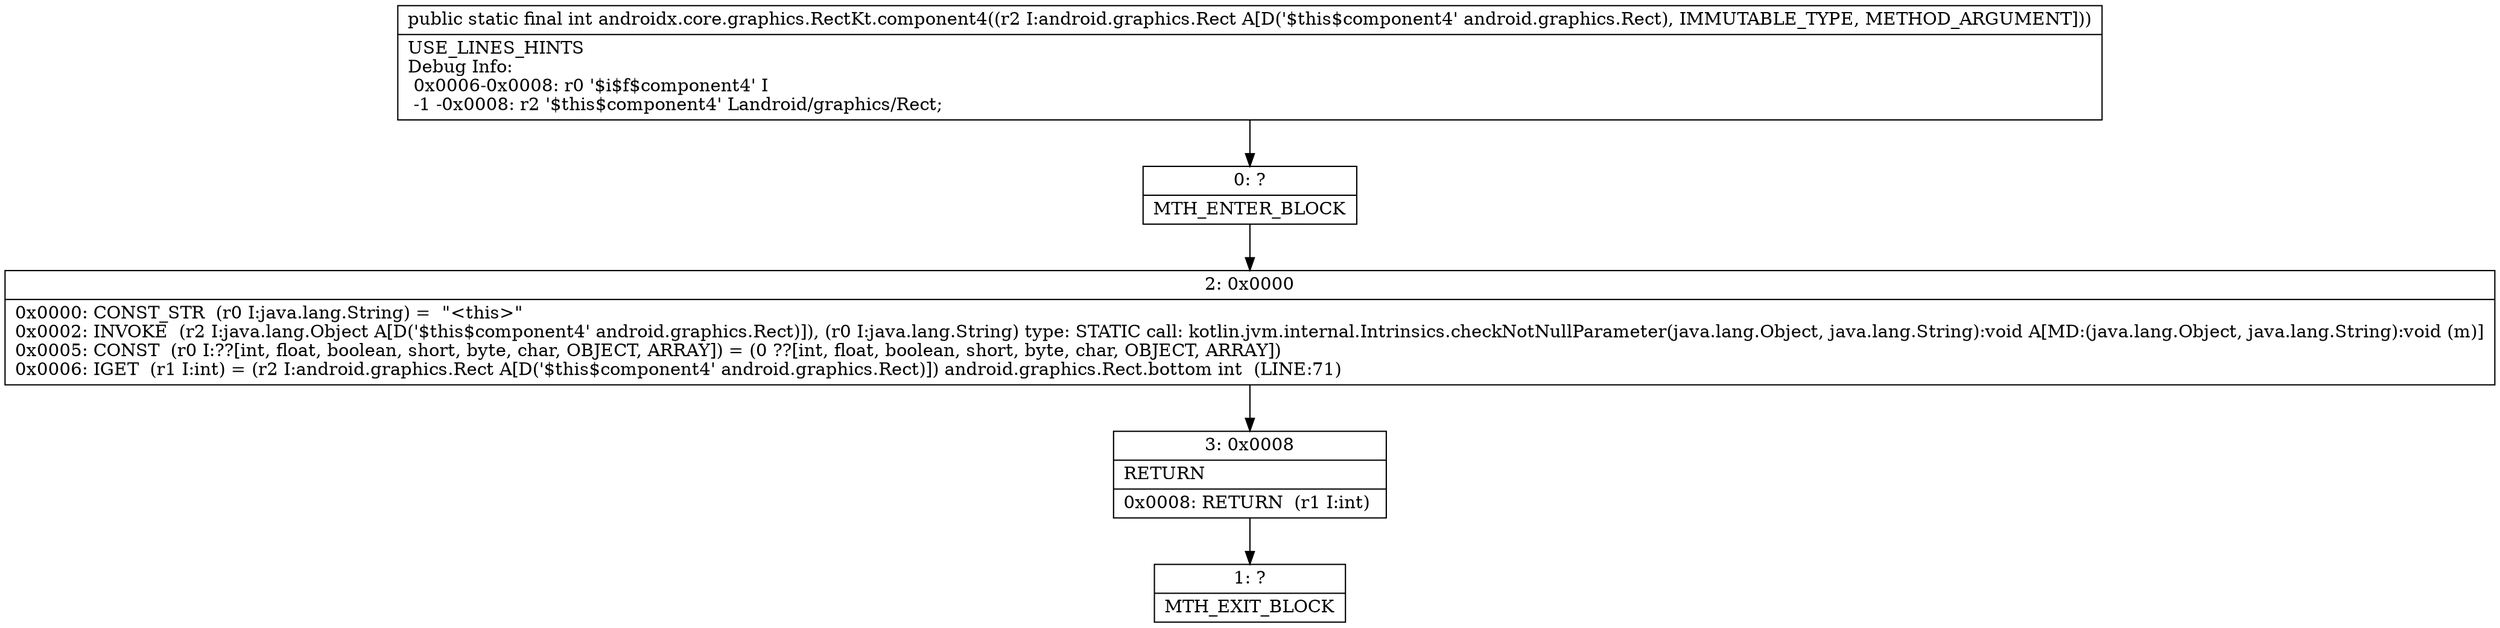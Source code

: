 digraph "CFG forandroidx.core.graphics.RectKt.component4(Landroid\/graphics\/Rect;)I" {
Node_0 [shape=record,label="{0\:\ ?|MTH_ENTER_BLOCK\l}"];
Node_2 [shape=record,label="{2\:\ 0x0000|0x0000: CONST_STR  (r0 I:java.lang.String) =  \"\<this\>\" \l0x0002: INVOKE  (r2 I:java.lang.Object A[D('$this$component4' android.graphics.Rect)]), (r0 I:java.lang.String) type: STATIC call: kotlin.jvm.internal.Intrinsics.checkNotNullParameter(java.lang.Object, java.lang.String):void A[MD:(java.lang.Object, java.lang.String):void (m)]\l0x0005: CONST  (r0 I:??[int, float, boolean, short, byte, char, OBJECT, ARRAY]) = (0 ??[int, float, boolean, short, byte, char, OBJECT, ARRAY]) \l0x0006: IGET  (r1 I:int) = (r2 I:android.graphics.Rect A[D('$this$component4' android.graphics.Rect)]) android.graphics.Rect.bottom int  (LINE:71)\l}"];
Node_3 [shape=record,label="{3\:\ 0x0008|RETURN\l|0x0008: RETURN  (r1 I:int) \l}"];
Node_1 [shape=record,label="{1\:\ ?|MTH_EXIT_BLOCK\l}"];
MethodNode[shape=record,label="{public static final int androidx.core.graphics.RectKt.component4((r2 I:android.graphics.Rect A[D('$this$component4' android.graphics.Rect), IMMUTABLE_TYPE, METHOD_ARGUMENT]))  | USE_LINES_HINTS\lDebug Info:\l  0x0006\-0x0008: r0 '$i$f$component4' I\l  \-1 \-0x0008: r2 '$this$component4' Landroid\/graphics\/Rect;\l}"];
MethodNode -> Node_0;Node_0 -> Node_2;
Node_2 -> Node_3;
Node_3 -> Node_1;
}

